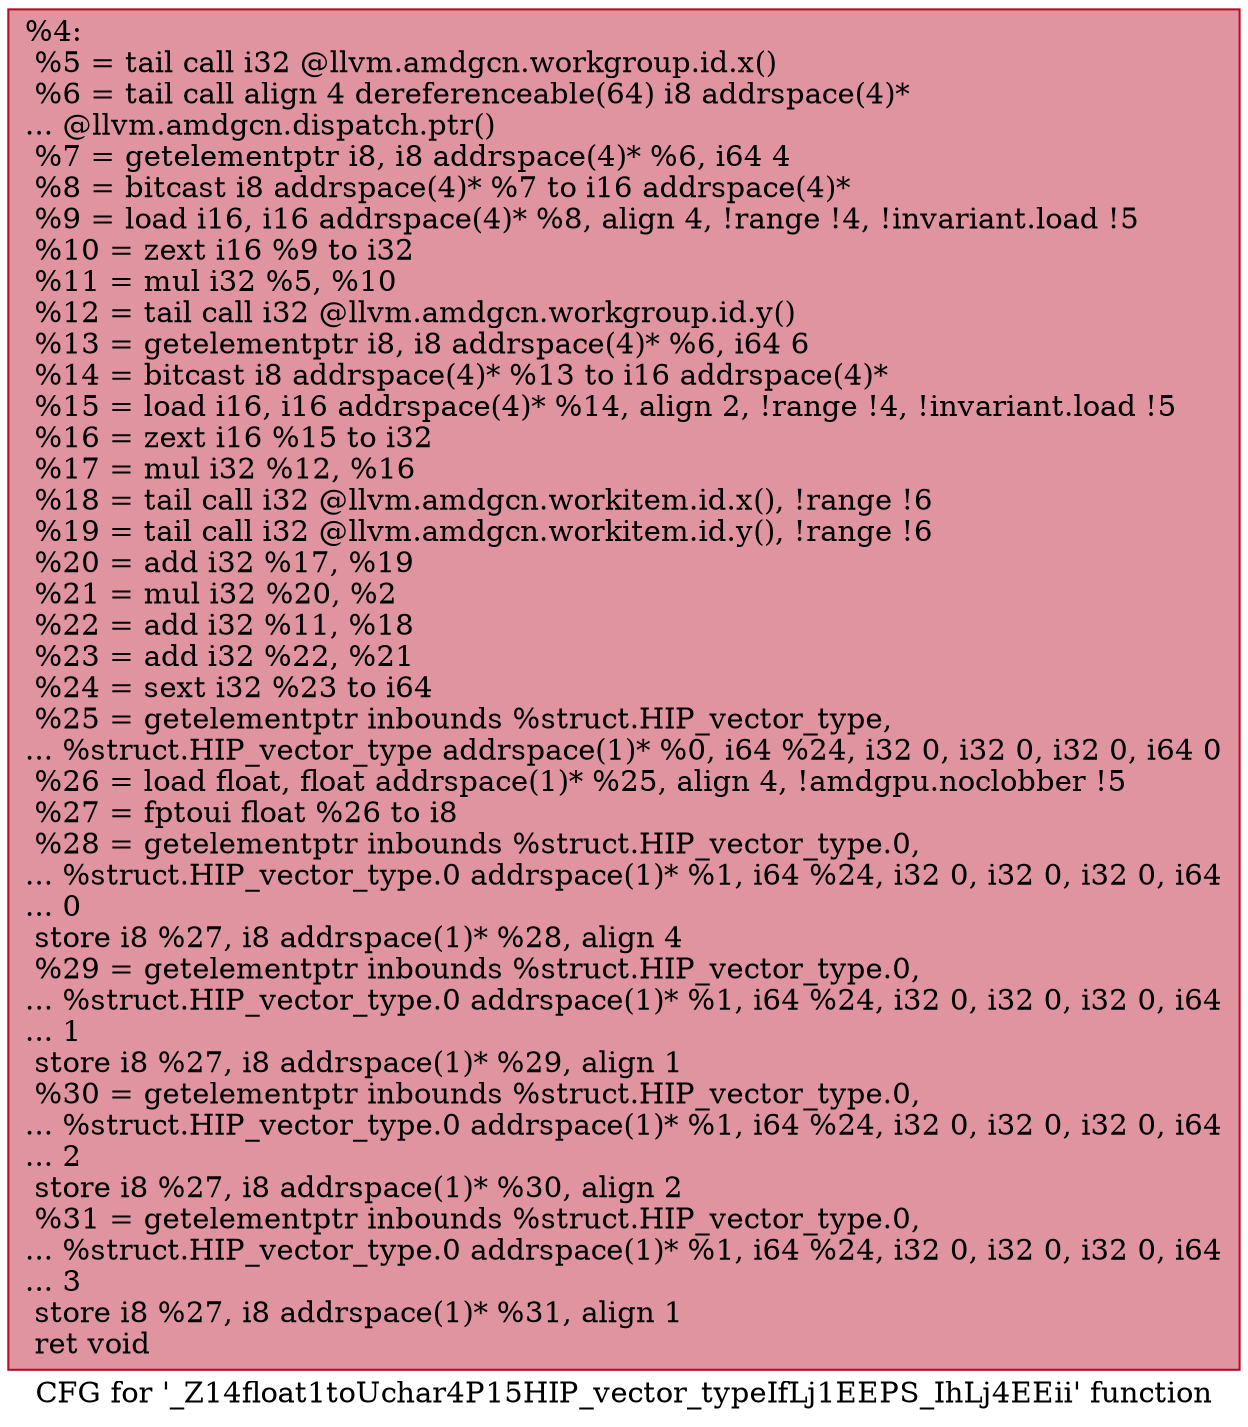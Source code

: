 digraph "CFG for '_Z14float1toUchar4P15HIP_vector_typeIfLj1EEPS_IhLj4EEii' function" {
	label="CFG for '_Z14float1toUchar4P15HIP_vector_typeIfLj1EEPS_IhLj4EEii' function";

	Node0x5b4a010 [shape=record,color="#b70d28ff", style=filled, fillcolor="#b70d2870",label="{%4:\l  %5 = tail call i32 @llvm.amdgcn.workgroup.id.x()\l  %6 = tail call align 4 dereferenceable(64) i8 addrspace(4)*\l... @llvm.amdgcn.dispatch.ptr()\l  %7 = getelementptr i8, i8 addrspace(4)* %6, i64 4\l  %8 = bitcast i8 addrspace(4)* %7 to i16 addrspace(4)*\l  %9 = load i16, i16 addrspace(4)* %8, align 4, !range !4, !invariant.load !5\l  %10 = zext i16 %9 to i32\l  %11 = mul i32 %5, %10\l  %12 = tail call i32 @llvm.amdgcn.workgroup.id.y()\l  %13 = getelementptr i8, i8 addrspace(4)* %6, i64 6\l  %14 = bitcast i8 addrspace(4)* %13 to i16 addrspace(4)*\l  %15 = load i16, i16 addrspace(4)* %14, align 2, !range !4, !invariant.load !5\l  %16 = zext i16 %15 to i32\l  %17 = mul i32 %12, %16\l  %18 = tail call i32 @llvm.amdgcn.workitem.id.x(), !range !6\l  %19 = tail call i32 @llvm.amdgcn.workitem.id.y(), !range !6\l  %20 = add i32 %17, %19\l  %21 = mul i32 %20, %2\l  %22 = add i32 %11, %18\l  %23 = add i32 %22, %21\l  %24 = sext i32 %23 to i64\l  %25 = getelementptr inbounds %struct.HIP_vector_type,\l... %struct.HIP_vector_type addrspace(1)* %0, i64 %24, i32 0, i32 0, i32 0, i64 0\l  %26 = load float, float addrspace(1)* %25, align 4, !amdgpu.noclobber !5\l  %27 = fptoui float %26 to i8\l  %28 = getelementptr inbounds %struct.HIP_vector_type.0,\l... %struct.HIP_vector_type.0 addrspace(1)* %1, i64 %24, i32 0, i32 0, i32 0, i64\l... 0\l  store i8 %27, i8 addrspace(1)* %28, align 4\l  %29 = getelementptr inbounds %struct.HIP_vector_type.0,\l... %struct.HIP_vector_type.0 addrspace(1)* %1, i64 %24, i32 0, i32 0, i32 0, i64\l... 1\l  store i8 %27, i8 addrspace(1)* %29, align 1\l  %30 = getelementptr inbounds %struct.HIP_vector_type.0,\l... %struct.HIP_vector_type.0 addrspace(1)* %1, i64 %24, i32 0, i32 0, i32 0, i64\l... 2\l  store i8 %27, i8 addrspace(1)* %30, align 2\l  %31 = getelementptr inbounds %struct.HIP_vector_type.0,\l... %struct.HIP_vector_type.0 addrspace(1)* %1, i64 %24, i32 0, i32 0, i32 0, i64\l... 3\l  store i8 %27, i8 addrspace(1)* %31, align 1\l  ret void\l}"];
}
